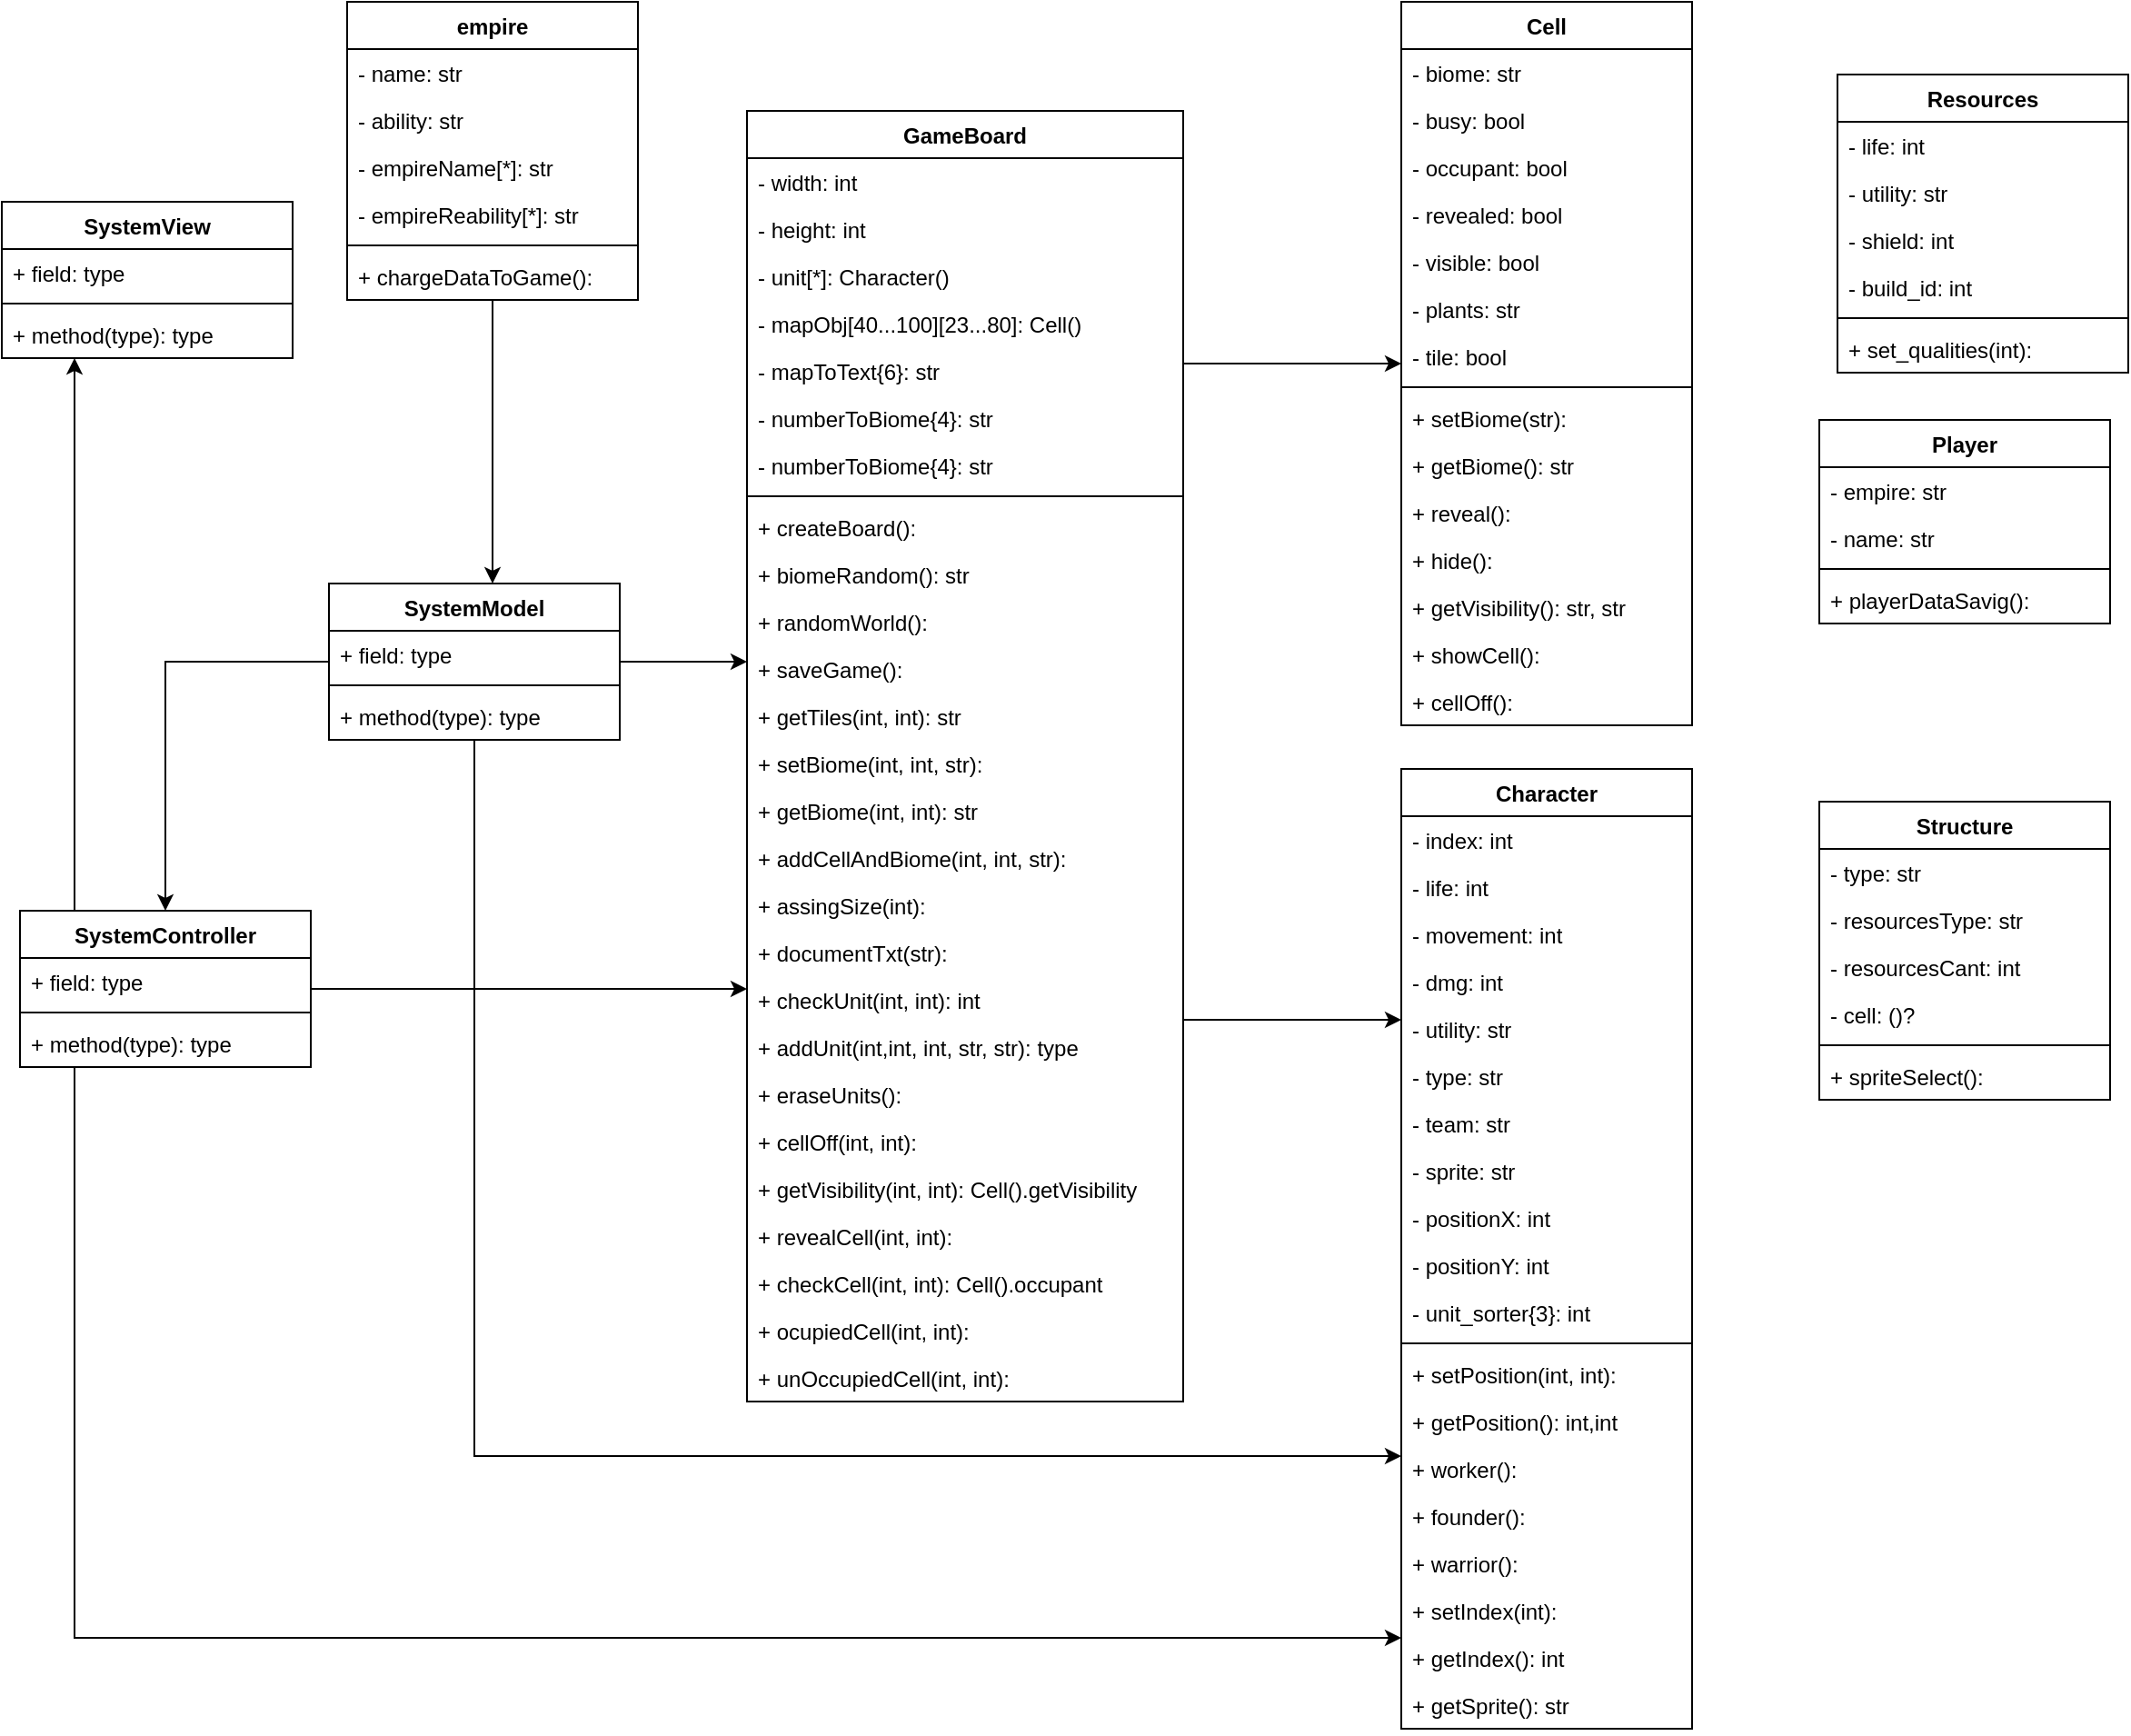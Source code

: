 <mxfile version="15.4.0" type="device"><diagram id="xGuOw0FQ0UEk0e-1R4EA" name="Página-1"><mxGraphModel dx="1303" dy="1219" grid="1" gridSize="10" guides="1" tooltips="1" connect="1" arrows="1" fold="1" page="1" pageScale="1" pageWidth="827" pageHeight="1169" math="0" shadow="0"><root><mxCell id="0"/><mxCell id="1" parent="0"/><mxCell id="2epToLf0i7Pi8ZXrSkhT-13" value="Structure" style="swimlane;fontStyle=1;align=center;verticalAlign=top;childLayout=stackLayout;horizontal=1;startSize=26;horizontalStack=0;resizeParent=1;resizeParentMax=0;resizeLast=0;collapsible=1;marginBottom=0;" vertex="1" parent="1"><mxGeometry x="1120" y="470" width="160" height="164" as="geometry"/></mxCell><mxCell id="2epToLf0i7Pi8ZXrSkhT-140" value="- type: str" style="text;strokeColor=none;fillColor=none;align=left;verticalAlign=top;spacingLeft=4;spacingRight=4;overflow=hidden;rotatable=0;points=[[0,0.5],[1,0.5]];portConstraint=eastwest;" vertex="1" parent="2epToLf0i7Pi8ZXrSkhT-13"><mxGeometry y="26" width="160" height="26" as="geometry"/></mxCell><mxCell id="2epToLf0i7Pi8ZXrSkhT-14" value="- resourcesType: str" style="text;strokeColor=none;fillColor=none;align=left;verticalAlign=top;spacingLeft=4;spacingRight=4;overflow=hidden;rotatable=0;points=[[0,0.5],[1,0.5]];portConstraint=eastwest;" vertex="1" parent="2epToLf0i7Pi8ZXrSkhT-13"><mxGeometry y="52" width="160" height="26" as="geometry"/></mxCell><mxCell id="2epToLf0i7Pi8ZXrSkhT-139" value="- resourcesCant: int" style="text;strokeColor=none;fillColor=none;align=left;verticalAlign=top;spacingLeft=4;spacingRight=4;overflow=hidden;rotatable=0;points=[[0,0.5],[1,0.5]];portConstraint=eastwest;" vertex="1" parent="2epToLf0i7Pi8ZXrSkhT-13"><mxGeometry y="78" width="160" height="26" as="geometry"/></mxCell><mxCell id="2epToLf0i7Pi8ZXrSkhT-141" value="- cell: ()?" style="text;strokeColor=none;fillColor=none;align=left;verticalAlign=top;spacingLeft=4;spacingRight=4;overflow=hidden;rotatable=0;points=[[0,0.5],[1,0.5]];portConstraint=eastwest;" vertex="1" parent="2epToLf0i7Pi8ZXrSkhT-13"><mxGeometry y="104" width="160" height="26" as="geometry"/></mxCell><mxCell id="2epToLf0i7Pi8ZXrSkhT-15" value="" style="line;strokeWidth=1;fillColor=none;align=left;verticalAlign=middle;spacingTop=-1;spacingLeft=3;spacingRight=3;rotatable=0;labelPosition=right;points=[];portConstraint=eastwest;" vertex="1" parent="2epToLf0i7Pi8ZXrSkhT-13"><mxGeometry y="130" width="160" height="8" as="geometry"/></mxCell><mxCell id="2epToLf0i7Pi8ZXrSkhT-16" value="+ spriteSelect(): " style="text;strokeColor=none;fillColor=none;align=left;verticalAlign=top;spacingLeft=4;spacingRight=4;overflow=hidden;rotatable=0;points=[[0,0.5],[1,0.5]];portConstraint=eastwest;" vertex="1" parent="2epToLf0i7Pi8ZXrSkhT-13"><mxGeometry y="138" width="160" height="26" as="geometry"/></mxCell><mxCell id="2epToLf0i7Pi8ZXrSkhT-17" value="Character" style="swimlane;fontStyle=1;align=center;verticalAlign=top;childLayout=stackLayout;horizontal=1;startSize=26;horizontalStack=0;resizeParent=1;resizeParentMax=0;resizeLast=0;collapsible=1;marginBottom=0;" vertex="1" parent="1"><mxGeometry x="890" y="452" width="160" height="528" as="geometry"/></mxCell><mxCell id="2epToLf0i7Pi8ZXrSkhT-74" value="- index: int" style="text;strokeColor=none;fillColor=none;align=left;verticalAlign=top;spacingLeft=4;spacingRight=4;overflow=hidden;rotatable=0;points=[[0,0.5],[1,0.5]];portConstraint=eastwest;" vertex="1" parent="2epToLf0i7Pi8ZXrSkhT-17"><mxGeometry y="26" width="160" height="26" as="geometry"/></mxCell><mxCell id="2epToLf0i7Pi8ZXrSkhT-75" value="- life: int" style="text;strokeColor=none;fillColor=none;align=left;verticalAlign=top;spacingLeft=4;spacingRight=4;overflow=hidden;rotatable=0;points=[[0,0.5],[1,0.5]];portConstraint=eastwest;" vertex="1" parent="2epToLf0i7Pi8ZXrSkhT-17"><mxGeometry y="52" width="160" height="26" as="geometry"/></mxCell><mxCell id="2epToLf0i7Pi8ZXrSkhT-77" value="- movement: int" style="text;strokeColor=none;fillColor=none;align=left;verticalAlign=top;spacingLeft=4;spacingRight=4;overflow=hidden;rotatable=0;points=[[0,0.5],[1,0.5]];portConstraint=eastwest;" vertex="1" parent="2epToLf0i7Pi8ZXrSkhT-17"><mxGeometry y="78" width="160" height="26" as="geometry"/></mxCell><mxCell id="2epToLf0i7Pi8ZXrSkhT-76" value="- dmg: int" style="text;strokeColor=none;fillColor=none;align=left;verticalAlign=top;spacingLeft=4;spacingRight=4;overflow=hidden;rotatable=0;points=[[0,0.5],[1,0.5]];portConstraint=eastwest;" vertex="1" parent="2epToLf0i7Pi8ZXrSkhT-17"><mxGeometry y="104" width="160" height="26" as="geometry"/></mxCell><mxCell id="2epToLf0i7Pi8ZXrSkhT-78" value="- utility: str" style="text;strokeColor=none;fillColor=none;align=left;verticalAlign=top;spacingLeft=4;spacingRight=4;overflow=hidden;rotatable=0;points=[[0,0.5],[1,0.5]];portConstraint=eastwest;" vertex="1" parent="2epToLf0i7Pi8ZXrSkhT-17"><mxGeometry y="130" width="160" height="26" as="geometry"/></mxCell><mxCell id="2epToLf0i7Pi8ZXrSkhT-79" value="- type: str" style="text;strokeColor=none;fillColor=none;align=left;verticalAlign=top;spacingLeft=4;spacingRight=4;overflow=hidden;rotatable=0;points=[[0,0.5],[1,0.5]];portConstraint=eastwest;" vertex="1" parent="2epToLf0i7Pi8ZXrSkhT-17"><mxGeometry y="156" width="160" height="26" as="geometry"/></mxCell><mxCell id="2epToLf0i7Pi8ZXrSkhT-80" value="- team: str" style="text;strokeColor=none;fillColor=none;align=left;verticalAlign=top;spacingLeft=4;spacingRight=4;overflow=hidden;rotatable=0;points=[[0,0.5],[1,0.5]];portConstraint=eastwest;" vertex="1" parent="2epToLf0i7Pi8ZXrSkhT-17"><mxGeometry y="182" width="160" height="26" as="geometry"/></mxCell><mxCell id="2epToLf0i7Pi8ZXrSkhT-81" value="- sprite: str" style="text;strokeColor=none;fillColor=none;align=left;verticalAlign=top;spacingLeft=4;spacingRight=4;overflow=hidden;rotatable=0;points=[[0,0.5],[1,0.5]];portConstraint=eastwest;" vertex="1" parent="2epToLf0i7Pi8ZXrSkhT-17"><mxGeometry y="208" width="160" height="26" as="geometry"/></mxCell><mxCell id="2epToLf0i7Pi8ZXrSkhT-82" value="- positionX: int" style="text;strokeColor=none;fillColor=none;align=left;verticalAlign=top;spacingLeft=4;spacingRight=4;overflow=hidden;rotatable=0;points=[[0,0.5],[1,0.5]];portConstraint=eastwest;" vertex="1" parent="2epToLf0i7Pi8ZXrSkhT-17"><mxGeometry y="234" width="160" height="26" as="geometry"/></mxCell><mxCell id="2epToLf0i7Pi8ZXrSkhT-83" value="- positionY: int" style="text;strokeColor=none;fillColor=none;align=left;verticalAlign=top;spacingLeft=4;spacingRight=4;overflow=hidden;rotatable=0;points=[[0,0.5],[1,0.5]];portConstraint=eastwest;" vertex="1" parent="2epToLf0i7Pi8ZXrSkhT-17"><mxGeometry y="260" width="160" height="26" as="geometry"/></mxCell><mxCell id="2epToLf0i7Pi8ZXrSkhT-84" value="- unit_sorter{3}: int" style="text;strokeColor=none;fillColor=none;align=left;verticalAlign=top;spacingLeft=4;spacingRight=4;overflow=hidden;rotatable=0;points=[[0,0.5],[1,0.5]];portConstraint=eastwest;" vertex="1" parent="2epToLf0i7Pi8ZXrSkhT-17"><mxGeometry y="286" width="160" height="26" as="geometry"/></mxCell><mxCell id="2epToLf0i7Pi8ZXrSkhT-19" value="" style="line;strokeWidth=1;fillColor=none;align=left;verticalAlign=middle;spacingTop=-1;spacingLeft=3;spacingRight=3;rotatable=0;labelPosition=right;points=[];portConstraint=eastwest;" vertex="1" parent="2epToLf0i7Pi8ZXrSkhT-17"><mxGeometry y="312" width="160" height="8" as="geometry"/></mxCell><mxCell id="2epToLf0i7Pi8ZXrSkhT-20" value="+ setPosition(int, int): " style="text;strokeColor=none;fillColor=none;align=left;verticalAlign=top;spacingLeft=4;spacingRight=4;overflow=hidden;rotatable=0;points=[[0,0.5],[1,0.5]];portConstraint=eastwest;" vertex="1" parent="2epToLf0i7Pi8ZXrSkhT-17"><mxGeometry y="320" width="160" height="26" as="geometry"/></mxCell><mxCell id="2epToLf0i7Pi8ZXrSkhT-86" value="+ getPosition(): int,int" style="text;strokeColor=none;fillColor=none;align=left;verticalAlign=top;spacingLeft=4;spacingRight=4;overflow=hidden;rotatable=0;points=[[0,0.5],[1,0.5]];portConstraint=eastwest;" vertex="1" parent="2epToLf0i7Pi8ZXrSkhT-17"><mxGeometry y="346" width="160" height="26" as="geometry"/></mxCell><mxCell id="2epToLf0i7Pi8ZXrSkhT-85" value="+ worker():" style="text;strokeColor=none;fillColor=none;align=left;verticalAlign=top;spacingLeft=4;spacingRight=4;overflow=hidden;rotatable=0;points=[[0,0.5],[1,0.5]];portConstraint=eastwest;" vertex="1" parent="2epToLf0i7Pi8ZXrSkhT-17"><mxGeometry y="372" width="160" height="26" as="geometry"/></mxCell><mxCell id="2epToLf0i7Pi8ZXrSkhT-89" value="+ founder():" style="text;strokeColor=none;fillColor=none;align=left;verticalAlign=top;spacingLeft=4;spacingRight=4;overflow=hidden;rotatable=0;points=[[0,0.5],[1,0.5]];portConstraint=eastwest;" vertex="1" parent="2epToLf0i7Pi8ZXrSkhT-17"><mxGeometry y="398" width="160" height="26" as="geometry"/></mxCell><mxCell id="2epToLf0i7Pi8ZXrSkhT-88" value="+ warrior():" style="text;strokeColor=none;fillColor=none;align=left;verticalAlign=top;spacingLeft=4;spacingRight=4;overflow=hidden;rotatable=0;points=[[0,0.5],[1,0.5]];portConstraint=eastwest;" vertex="1" parent="2epToLf0i7Pi8ZXrSkhT-17"><mxGeometry y="424" width="160" height="26" as="geometry"/></mxCell><mxCell id="2epToLf0i7Pi8ZXrSkhT-87" value="+ setIndex(int):" style="text;strokeColor=none;fillColor=none;align=left;verticalAlign=top;spacingLeft=4;spacingRight=4;overflow=hidden;rotatable=0;points=[[0,0.5],[1,0.5]];portConstraint=eastwest;" vertex="1" parent="2epToLf0i7Pi8ZXrSkhT-17"><mxGeometry y="450" width="160" height="26" as="geometry"/></mxCell><mxCell id="2epToLf0i7Pi8ZXrSkhT-90" value="+ getIndex(): int" style="text;strokeColor=none;fillColor=none;align=left;verticalAlign=top;spacingLeft=4;spacingRight=4;overflow=hidden;rotatable=0;points=[[0,0.5],[1,0.5]];portConstraint=eastwest;" vertex="1" parent="2epToLf0i7Pi8ZXrSkhT-17"><mxGeometry y="476" width="160" height="26" as="geometry"/></mxCell><mxCell id="2epToLf0i7Pi8ZXrSkhT-91" value="+ getSprite(): str" style="text;strokeColor=none;fillColor=none;align=left;verticalAlign=top;spacingLeft=4;spacingRight=4;overflow=hidden;rotatable=0;points=[[0,0.5],[1,0.5]];portConstraint=eastwest;" vertex="1" parent="2epToLf0i7Pi8ZXrSkhT-17"><mxGeometry y="502" width="160" height="26" as="geometry"/></mxCell><mxCell id="2epToLf0i7Pi8ZXrSkhT-143" style="edgeStyle=orthogonalEdgeStyle;rounded=0;orthogonalLoop=1;jettySize=auto;html=1;" edge="1" parent="1" source="2epToLf0i7Pi8ZXrSkhT-21" target="2epToLf0i7Pi8ZXrSkhT-33"><mxGeometry relative="1" as="geometry"><Array as="points"><mxPoint x="720" y="590"/><mxPoint x="720" y="590"/></Array></mxGeometry></mxCell><mxCell id="2epToLf0i7Pi8ZXrSkhT-21" value="SystemController" style="swimlane;fontStyle=1;align=center;verticalAlign=top;childLayout=stackLayout;horizontal=1;startSize=26;horizontalStack=0;resizeParent=1;resizeParentMax=0;resizeLast=0;collapsible=1;marginBottom=0;" vertex="1" parent="1"><mxGeometry x="130" y="530" width="160" height="86" as="geometry"/></mxCell><mxCell id="2epToLf0i7Pi8ZXrSkhT-22" value="+ field: type" style="text;strokeColor=none;fillColor=none;align=left;verticalAlign=top;spacingLeft=4;spacingRight=4;overflow=hidden;rotatable=0;points=[[0,0.5],[1,0.5]];portConstraint=eastwest;" vertex="1" parent="2epToLf0i7Pi8ZXrSkhT-21"><mxGeometry y="26" width="160" height="26" as="geometry"/></mxCell><mxCell id="2epToLf0i7Pi8ZXrSkhT-23" value="" style="line;strokeWidth=1;fillColor=none;align=left;verticalAlign=middle;spacingTop=-1;spacingLeft=3;spacingRight=3;rotatable=0;labelPosition=right;points=[];portConstraint=eastwest;" vertex="1" parent="2epToLf0i7Pi8ZXrSkhT-21"><mxGeometry y="52" width="160" height="8" as="geometry"/></mxCell><mxCell id="2epToLf0i7Pi8ZXrSkhT-24" value="+ method(type): type" style="text;strokeColor=none;fillColor=none;align=left;verticalAlign=top;spacingLeft=4;spacingRight=4;overflow=hidden;rotatable=0;points=[[0,0.5],[1,0.5]];portConstraint=eastwest;" vertex="1" parent="2epToLf0i7Pi8ZXrSkhT-21"><mxGeometry y="60" width="160" height="26" as="geometry"/></mxCell><mxCell id="2epToLf0i7Pi8ZXrSkhT-25" value="SystemView" style="swimlane;fontStyle=1;align=center;verticalAlign=top;childLayout=stackLayout;horizontal=1;startSize=26;horizontalStack=0;resizeParent=1;resizeParentMax=0;resizeLast=0;collapsible=1;marginBottom=0;" vertex="1" parent="1"><mxGeometry x="120" y="140" width="160" height="86" as="geometry"/></mxCell><mxCell id="2epToLf0i7Pi8ZXrSkhT-46" value="+ field: type" style="text;strokeColor=none;fillColor=none;align=left;verticalAlign=top;spacingLeft=4;spacingRight=4;overflow=hidden;rotatable=0;points=[[0,0.5],[1,0.5]];portConstraint=eastwest;" vertex="1" parent="2epToLf0i7Pi8ZXrSkhT-25"><mxGeometry y="26" width="160" height="26" as="geometry"/></mxCell><mxCell id="2epToLf0i7Pi8ZXrSkhT-27" value="" style="line;strokeWidth=1;fillColor=none;align=left;verticalAlign=middle;spacingTop=-1;spacingLeft=3;spacingRight=3;rotatable=0;labelPosition=right;points=[];portConstraint=eastwest;" vertex="1" parent="2epToLf0i7Pi8ZXrSkhT-25"><mxGeometry y="52" width="160" height="8" as="geometry"/></mxCell><mxCell id="2epToLf0i7Pi8ZXrSkhT-48" value="+ method(type): type" style="text;strokeColor=none;fillColor=none;align=left;verticalAlign=top;spacingLeft=4;spacingRight=4;overflow=hidden;rotatable=0;points=[[0,0.5],[1,0.5]];portConstraint=eastwest;" vertex="1" parent="2epToLf0i7Pi8ZXrSkhT-25"><mxGeometry y="60" width="160" height="26" as="geometry"/></mxCell><mxCell id="2epToLf0i7Pi8ZXrSkhT-132" style="edgeStyle=orthogonalEdgeStyle;rounded=0;orthogonalLoop=1;jettySize=auto;html=1;" edge="1" parent="1" source="2epToLf0i7Pi8ZXrSkhT-29" target="2epToLf0i7Pi8ZXrSkhT-33"><mxGeometry relative="1" as="geometry"><Array as="points"><mxPoint x="630" y="410"/><mxPoint x="630" y="410"/></Array></mxGeometry></mxCell><mxCell id="2epToLf0i7Pi8ZXrSkhT-29" value="SystemModel" style="swimlane;fontStyle=1;align=center;verticalAlign=top;childLayout=stackLayout;horizontal=1;startSize=26;horizontalStack=0;resizeParent=1;resizeParentMax=0;resizeLast=0;collapsible=1;marginBottom=0;" vertex="1" parent="1"><mxGeometry x="300" y="350" width="160" height="86" as="geometry"/></mxCell><mxCell id="2epToLf0i7Pi8ZXrSkhT-30" value="+ field: type" style="text;strokeColor=none;fillColor=none;align=left;verticalAlign=top;spacingLeft=4;spacingRight=4;overflow=hidden;rotatable=0;points=[[0,0.5],[1,0.5]];portConstraint=eastwest;" vertex="1" parent="2epToLf0i7Pi8ZXrSkhT-29"><mxGeometry y="26" width="160" height="26" as="geometry"/></mxCell><mxCell id="2epToLf0i7Pi8ZXrSkhT-31" value="" style="line;strokeWidth=1;fillColor=none;align=left;verticalAlign=middle;spacingTop=-1;spacingLeft=3;spacingRight=3;rotatable=0;labelPosition=right;points=[];portConstraint=eastwest;" vertex="1" parent="2epToLf0i7Pi8ZXrSkhT-29"><mxGeometry y="52" width="160" height="8" as="geometry"/></mxCell><mxCell id="2epToLf0i7Pi8ZXrSkhT-32" value="+ method(type): type" style="text;strokeColor=none;fillColor=none;align=left;verticalAlign=top;spacingLeft=4;spacingRight=4;overflow=hidden;rotatable=0;points=[[0,0.5],[1,0.5]];portConstraint=eastwest;" vertex="1" parent="2epToLf0i7Pi8ZXrSkhT-29"><mxGeometry y="60" width="160" height="26" as="geometry"/></mxCell><mxCell id="2epToLf0i7Pi8ZXrSkhT-33" value="GameBoard" style="swimlane;fontStyle=1;align=center;verticalAlign=top;childLayout=stackLayout;horizontal=1;startSize=26;horizontalStack=0;resizeParent=1;resizeParentMax=0;resizeLast=0;collapsible=1;marginBottom=0;" vertex="1" parent="1"><mxGeometry x="530" y="90" width="240" height="710" as="geometry"/></mxCell><mxCell id="2epToLf0i7Pi8ZXrSkhT-34" value="- width: int" style="text;strokeColor=none;fillColor=none;align=left;verticalAlign=top;spacingLeft=4;spacingRight=4;overflow=hidden;rotatable=0;points=[[0,0.5],[1,0.5]];portConstraint=eastwest;" vertex="1" parent="2epToLf0i7Pi8ZXrSkhT-33"><mxGeometry y="26" width="240" height="26" as="geometry"/></mxCell><mxCell id="2epToLf0i7Pi8ZXrSkhT-107" value="- height: int" style="text;strokeColor=none;fillColor=none;align=left;verticalAlign=top;spacingLeft=4;spacingRight=4;overflow=hidden;rotatable=0;points=[[0,0.5],[1,0.5]];portConstraint=eastwest;" vertex="1" parent="2epToLf0i7Pi8ZXrSkhT-33"><mxGeometry y="52" width="240" height="26" as="geometry"/></mxCell><mxCell id="2epToLf0i7Pi8ZXrSkhT-108" value="- unit[*]: Character()" style="text;strokeColor=none;fillColor=none;align=left;verticalAlign=top;spacingLeft=4;spacingRight=4;overflow=hidden;rotatable=0;points=[[0,0.5],[1,0.5]];portConstraint=eastwest;" vertex="1" parent="2epToLf0i7Pi8ZXrSkhT-33"><mxGeometry y="78" width="240" height="26" as="geometry"/></mxCell><mxCell id="2epToLf0i7Pi8ZXrSkhT-104" value="- mapObj[40...100][23...80]: Cell()" style="text;strokeColor=none;fillColor=none;align=left;verticalAlign=top;spacingLeft=4;spacingRight=4;overflow=hidden;rotatable=0;points=[[0,0.5],[1,0.5]];portConstraint=eastwest;" vertex="1" parent="2epToLf0i7Pi8ZXrSkhT-33"><mxGeometry y="104" width="240" height="26" as="geometry"/></mxCell><mxCell id="2epToLf0i7Pi8ZXrSkhT-105" value="- mapToText{6}: str" style="text;strokeColor=none;fillColor=none;align=left;verticalAlign=top;spacingLeft=4;spacingRight=4;overflow=hidden;rotatable=0;points=[[0,0.5],[1,0.5]];portConstraint=eastwest;" vertex="1" parent="2epToLf0i7Pi8ZXrSkhT-33"><mxGeometry y="130" width="240" height="26" as="geometry"/></mxCell><mxCell id="2epToLf0i7Pi8ZXrSkhT-145" value="- numberToBiome{4}: str" style="text;strokeColor=none;fillColor=none;align=left;verticalAlign=top;spacingLeft=4;spacingRight=4;overflow=hidden;rotatable=0;points=[[0,0.5],[1,0.5]];portConstraint=eastwest;" vertex="1" parent="2epToLf0i7Pi8ZXrSkhT-33"><mxGeometry y="156" width="240" height="26" as="geometry"/></mxCell><mxCell id="2epToLf0i7Pi8ZXrSkhT-111" value="- numberToBiome{4}: str" style="text;strokeColor=none;fillColor=none;align=left;verticalAlign=top;spacingLeft=4;spacingRight=4;overflow=hidden;rotatable=0;points=[[0,0.5],[1,0.5]];portConstraint=eastwest;" vertex="1" parent="2epToLf0i7Pi8ZXrSkhT-33"><mxGeometry y="182" width="240" height="26" as="geometry"/></mxCell><mxCell id="2epToLf0i7Pi8ZXrSkhT-35" value="" style="line;strokeWidth=1;fillColor=none;align=left;verticalAlign=middle;spacingTop=-1;spacingLeft=3;spacingRight=3;rotatable=0;labelPosition=right;points=[];portConstraint=eastwest;" vertex="1" parent="2epToLf0i7Pi8ZXrSkhT-33"><mxGeometry y="208" width="240" height="8" as="geometry"/></mxCell><mxCell id="2epToLf0i7Pi8ZXrSkhT-36" value="+ createBoard(): " style="text;strokeColor=none;fillColor=none;align=left;verticalAlign=top;spacingLeft=4;spacingRight=4;overflow=hidden;rotatable=0;points=[[0,0.5],[1,0.5]];portConstraint=eastwest;" vertex="1" parent="2epToLf0i7Pi8ZXrSkhT-33"><mxGeometry y="216" width="240" height="26" as="geometry"/></mxCell><mxCell id="2epToLf0i7Pi8ZXrSkhT-112" value="+ biomeRandom(): str" style="text;strokeColor=none;fillColor=none;align=left;verticalAlign=top;spacingLeft=4;spacingRight=4;overflow=hidden;rotatable=0;points=[[0,0.5],[1,0.5]];portConstraint=eastwest;" vertex="1" parent="2epToLf0i7Pi8ZXrSkhT-33"><mxGeometry y="242" width="240" height="26" as="geometry"/></mxCell><mxCell id="2epToLf0i7Pi8ZXrSkhT-113" value="+ randomWorld(): " style="text;strokeColor=none;fillColor=none;align=left;verticalAlign=top;spacingLeft=4;spacingRight=4;overflow=hidden;rotatable=0;points=[[0,0.5],[1,0.5]];portConstraint=eastwest;" vertex="1" parent="2epToLf0i7Pi8ZXrSkhT-33"><mxGeometry y="268" width="240" height="26" as="geometry"/></mxCell><mxCell id="2epToLf0i7Pi8ZXrSkhT-114" value="+ saveGame(): " style="text;strokeColor=none;fillColor=none;align=left;verticalAlign=top;spacingLeft=4;spacingRight=4;overflow=hidden;rotatable=0;points=[[0,0.5],[1,0.5]];portConstraint=eastwest;" vertex="1" parent="2epToLf0i7Pi8ZXrSkhT-33"><mxGeometry y="294" width="240" height="26" as="geometry"/></mxCell><mxCell id="2epToLf0i7Pi8ZXrSkhT-115" value="+ getTiles(int, int): str" style="text;strokeColor=none;fillColor=none;align=left;verticalAlign=top;spacingLeft=4;spacingRight=4;overflow=hidden;rotatable=0;points=[[0,0.5],[1,0.5]];portConstraint=eastwest;" vertex="1" parent="2epToLf0i7Pi8ZXrSkhT-33"><mxGeometry y="320" width="240" height="26" as="geometry"/></mxCell><mxCell id="2epToLf0i7Pi8ZXrSkhT-116" value="+ setBiome(int, int, str): " style="text;strokeColor=none;fillColor=none;align=left;verticalAlign=top;spacingLeft=4;spacingRight=4;overflow=hidden;rotatable=0;points=[[0,0.5],[1,0.5]];portConstraint=eastwest;" vertex="1" parent="2epToLf0i7Pi8ZXrSkhT-33"><mxGeometry y="346" width="240" height="26" as="geometry"/></mxCell><mxCell id="2epToLf0i7Pi8ZXrSkhT-117" value="+ getBiome(int, int): str" style="text;strokeColor=none;fillColor=none;align=left;verticalAlign=top;spacingLeft=4;spacingRight=4;overflow=hidden;rotatable=0;points=[[0,0.5],[1,0.5]];portConstraint=eastwest;" vertex="1" parent="2epToLf0i7Pi8ZXrSkhT-33"><mxGeometry y="372" width="240" height="26" as="geometry"/></mxCell><mxCell id="2epToLf0i7Pi8ZXrSkhT-118" value="+ addCellAndBiome(int, int, str): " style="text;strokeColor=none;fillColor=none;align=left;verticalAlign=top;spacingLeft=4;spacingRight=4;overflow=hidden;rotatable=0;points=[[0,0.5],[1,0.5]];portConstraint=eastwest;" vertex="1" parent="2epToLf0i7Pi8ZXrSkhT-33"><mxGeometry y="398" width="240" height="26" as="geometry"/></mxCell><mxCell id="2epToLf0i7Pi8ZXrSkhT-119" value="+ assingSize(int): " style="text;strokeColor=none;fillColor=none;align=left;verticalAlign=top;spacingLeft=4;spacingRight=4;overflow=hidden;rotatable=0;points=[[0,0.5],[1,0.5]];portConstraint=eastwest;" vertex="1" parent="2epToLf0i7Pi8ZXrSkhT-33"><mxGeometry y="424" width="240" height="26" as="geometry"/></mxCell><mxCell id="2epToLf0i7Pi8ZXrSkhT-120" value="+ documentTxt(str): " style="text;strokeColor=none;fillColor=none;align=left;verticalAlign=top;spacingLeft=4;spacingRight=4;overflow=hidden;rotatable=0;points=[[0,0.5],[1,0.5]];portConstraint=eastwest;" vertex="1" parent="2epToLf0i7Pi8ZXrSkhT-33"><mxGeometry y="450" width="240" height="26" as="geometry"/></mxCell><mxCell id="2epToLf0i7Pi8ZXrSkhT-121" value="+ checkUnit(int, int): int" style="text;strokeColor=none;fillColor=none;align=left;verticalAlign=top;spacingLeft=4;spacingRight=4;overflow=hidden;rotatable=0;points=[[0,0.5],[1,0.5]];portConstraint=eastwest;" vertex="1" parent="2epToLf0i7Pi8ZXrSkhT-33"><mxGeometry y="476" width="240" height="26" as="geometry"/></mxCell><mxCell id="2epToLf0i7Pi8ZXrSkhT-122" value="+ addUnit(int,int, int, str, str): type" style="text;strokeColor=none;fillColor=none;align=left;verticalAlign=top;spacingLeft=4;spacingRight=4;overflow=hidden;rotatable=0;points=[[0,0.5],[1,0.5]];portConstraint=eastwest;" vertex="1" parent="2epToLf0i7Pi8ZXrSkhT-33"><mxGeometry y="502" width="240" height="26" as="geometry"/></mxCell><mxCell id="2epToLf0i7Pi8ZXrSkhT-123" value="+ eraseUnits(): " style="text;strokeColor=none;fillColor=none;align=left;verticalAlign=top;spacingLeft=4;spacingRight=4;overflow=hidden;rotatable=0;points=[[0,0.5],[1,0.5]];portConstraint=eastwest;" vertex="1" parent="2epToLf0i7Pi8ZXrSkhT-33"><mxGeometry y="528" width="240" height="26" as="geometry"/></mxCell><mxCell id="2epToLf0i7Pi8ZXrSkhT-124" value="+ cellOff(int, int): " style="text;strokeColor=none;fillColor=none;align=left;verticalAlign=top;spacingLeft=4;spacingRight=4;overflow=hidden;rotatable=0;points=[[0,0.5],[1,0.5]];portConstraint=eastwest;" vertex="1" parent="2epToLf0i7Pi8ZXrSkhT-33"><mxGeometry y="554" width="240" height="26" as="geometry"/></mxCell><mxCell id="2epToLf0i7Pi8ZXrSkhT-125" value="+ getVisibility(int, int): Cell().getVisibility" style="text;strokeColor=none;fillColor=none;align=left;verticalAlign=top;spacingLeft=4;spacingRight=4;overflow=hidden;rotatable=0;points=[[0,0.5],[1,0.5]];portConstraint=eastwest;" vertex="1" parent="2epToLf0i7Pi8ZXrSkhT-33"><mxGeometry y="580" width="240" height="26" as="geometry"/></mxCell><mxCell id="2epToLf0i7Pi8ZXrSkhT-126" value="+ revealCell(int, int): " style="text;strokeColor=none;fillColor=none;align=left;verticalAlign=top;spacingLeft=4;spacingRight=4;overflow=hidden;rotatable=0;points=[[0,0.5],[1,0.5]];portConstraint=eastwest;" vertex="1" parent="2epToLf0i7Pi8ZXrSkhT-33"><mxGeometry y="606" width="240" height="26" as="geometry"/></mxCell><mxCell id="2epToLf0i7Pi8ZXrSkhT-127" value="+ checkCell(int, int): Cell().occupant" style="text;strokeColor=none;fillColor=none;align=left;verticalAlign=top;spacingLeft=4;spacingRight=4;overflow=hidden;rotatable=0;points=[[0,0.5],[1,0.5]];portConstraint=eastwest;" vertex="1" parent="2epToLf0i7Pi8ZXrSkhT-33"><mxGeometry y="632" width="240" height="26" as="geometry"/></mxCell><mxCell id="2epToLf0i7Pi8ZXrSkhT-128" value="+ ocupiedCell(int, int): " style="text;strokeColor=none;fillColor=none;align=left;verticalAlign=top;spacingLeft=4;spacingRight=4;overflow=hidden;rotatable=0;points=[[0,0.5],[1,0.5]];portConstraint=eastwest;" vertex="1" parent="2epToLf0i7Pi8ZXrSkhT-33"><mxGeometry y="658" width="240" height="26" as="geometry"/></mxCell><mxCell id="2epToLf0i7Pi8ZXrSkhT-129" value="+ unOccupiedCell(int, int): " style="text;strokeColor=none;fillColor=none;align=left;verticalAlign=top;spacingLeft=4;spacingRight=4;overflow=hidden;rotatable=0;points=[[0,0.5],[1,0.5]];portConstraint=eastwest;" vertex="1" parent="2epToLf0i7Pi8ZXrSkhT-33"><mxGeometry y="684" width="240" height="26" as="geometry"/></mxCell><mxCell id="2epToLf0i7Pi8ZXrSkhT-37" value="Cell" style="swimlane;fontStyle=1;align=center;verticalAlign=top;childLayout=stackLayout;horizontal=1;startSize=26;horizontalStack=0;resizeParent=1;resizeParentMax=0;resizeLast=0;collapsible=1;marginBottom=0;" vertex="1" parent="1"><mxGeometry x="890" y="30" width="160" height="398" as="geometry"/></mxCell><mxCell id="2epToLf0i7Pi8ZXrSkhT-52" value="- biome: str" style="text;strokeColor=none;fillColor=none;align=left;verticalAlign=top;spacingLeft=4;spacingRight=4;overflow=hidden;rotatable=0;points=[[0,0.5],[1,0.5]];portConstraint=eastwest;" vertex="1" parent="2epToLf0i7Pi8ZXrSkhT-37"><mxGeometry y="26" width="160" height="26" as="geometry"/></mxCell><mxCell id="2epToLf0i7Pi8ZXrSkhT-50" value="- busy: bool" style="text;strokeColor=none;fillColor=none;align=left;verticalAlign=top;spacingLeft=4;spacingRight=4;overflow=hidden;rotatable=0;points=[[0,0.5],[1,0.5]];portConstraint=eastwest;" vertex="1" parent="2epToLf0i7Pi8ZXrSkhT-37"><mxGeometry y="52" width="160" height="26" as="geometry"/></mxCell><mxCell id="2epToLf0i7Pi8ZXrSkhT-55" value="- occupant: bool" style="text;strokeColor=none;fillColor=none;align=left;verticalAlign=top;spacingLeft=4;spacingRight=4;overflow=hidden;rotatable=0;points=[[0,0.5],[1,0.5]];portConstraint=eastwest;" vertex="1" parent="2epToLf0i7Pi8ZXrSkhT-37"><mxGeometry y="78" width="160" height="26" as="geometry"/></mxCell><mxCell id="2epToLf0i7Pi8ZXrSkhT-54" value="- revealed: bool" style="text;strokeColor=none;fillColor=none;align=left;verticalAlign=top;spacingLeft=4;spacingRight=4;overflow=hidden;rotatable=0;points=[[0,0.5],[1,0.5]];portConstraint=eastwest;" vertex="1" parent="2epToLf0i7Pi8ZXrSkhT-37"><mxGeometry y="104" width="160" height="26" as="geometry"/></mxCell><mxCell id="2epToLf0i7Pi8ZXrSkhT-56" value="- visible: bool" style="text;strokeColor=none;fillColor=none;align=left;verticalAlign=top;spacingLeft=4;spacingRight=4;overflow=hidden;rotatable=0;points=[[0,0.5],[1,0.5]];portConstraint=eastwest;" vertex="1" parent="2epToLf0i7Pi8ZXrSkhT-37"><mxGeometry y="130" width="160" height="26" as="geometry"/></mxCell><mxCell id="2epToLf0i7Pi8ZXrSkhT-38" value="- plants: str" style="text;strokeColor=none;fillColor=none;align=left;verticalAlign=top;spacingLeft=4;spacingRight=4;overflow=hidden;rotatable=0;points=[[0,0.5],[1,0.5]];portConstraint=eastwest;" vertex="1" parent="2epToLf0i7Pi8ZXrSkhT-37"><mxGeometry y="156" width="160" height="26" as="geometry"/></mxCell><mxCell id="2epToLf0i7Pi8ZXrSkhT-53" value="- tile: bool" style="text;strokeColor=none;fillColor=none;align=left;verticalAlign=top;spacingLeft=4;spacingRight=4;overflow=hidden;rotatable=0;points=[[0,0.5],[1,0.5]];portConstraint=eastwest;" vertex="1" parent="2epToLf0i7Pi8ZXrSkhT-37"><mxGeometry y="182" width="160" height="26" as="geometry"/></mxCell><mxCell id="2epToLf0i7Pi8ZXrSkhT-39" value="" style="line;strokeWidth=1;fillColor=none;align=left;verticalAlign=middle;spacingTop=-1;spacingLeft=3;spacingRight=3;rotatable=0;labelPosition=right;points=[];portConstraint=eastwest;" vertex="1" parent="2epToLf0i7Pi8ZXrSkhT-37"><mxGeometry y="208" width="160" height="8" as="geometry"/></mxCell><mxCell id="2epToLf0i7Pi8ZXrSkhT-40" value="+ setBiome(str):" style="text;strokeColor=none;fillColor=none;align=left;verticalAlign=top;spacingLeft=4;spacingRight=4;overflow=hidden;rotatable=0;points=[[0,0.5],[1,0.5]];portConstraint=eastwest;" vertex="1" parent="2epToLf0i7Pi8ZXrSkhT-37"><mxGeometry y="216" width="160" height="26" as="geometry"/></mxCell><mxCell id="2epToLf0i7Pi8ZXrSkhT-58" value="+ getBiome(): str" style="text;strokeColor=none;fillColor=none;align=left;verticalAlign=top;spacingLeft=4;spacingRight=4;overflow=hidden;rotatable=0;points=[[0,0.5],[1,0.5]];portConstraint=eastwest;" vertex="1" parent="2epToLf0i7Pi8ZXrSkhT-37"><mxGeometry y="242" width="160" height="26" as="geometry"/></mxCell><mxCell id="2epToLf0i7Pi8ZXrSkhT-59" value="+ reveal():" style="text;strokeColor=none;fillColor=none;align=left;verticalAlign=top;spacingLeft=4;spacingRight=4;overflow=hidden;rotatable=0;points=[[0,0.5],[1,0.5]];portConstraint=eastwest;" vertex="1" parent="2epToLf0i7Pi8ZXrSkhT-37"><mxGeometry y="268" width="160" height="26" as="geometry"/></mxCell><mxCell id="2epToLf0i7Pi8ZXrSkhT-60" value="+ hide(): " style="text;strokeColor=none;fillColor=none;align=left;verticalAlign=top;spacingLeft=4;spacingRight=4;overflow=hidden;rotatable=0;points=[[0,0.5],[1,0.5]];portConstraint=eastwest;" vertex="1" parent="2epToLf0i7Pi8ZXrSkhT-37"><mxGeometry y="294" width="160" height="26" as="geometry"/></mxCell><mxCell id="2epToLf0i7Pi8ZXrSkhT-61" value="+ getVisibility(): str, str" style="text;strokeColor=none;fillColor=none;align=left;verticalAlign=top;spacingLeft=4;spacingRight=4;overflow=hidden;rotatable=0;points=[[0,0.5],[1,0.5]];portConstraint=eastwest;" vertex="1" parent="2epToLf0i7Pi8ZXrSkhT-37"><mxGeometry y="320" width="160" height="26" as="geometry"/></mxCell><mxCell id="2epToLf0i7Pi8ZXrSkhT-62" value="+ showCell():" style="text;strokeColor=none;fillColor=none;align=left;verticalAlign=top;spacingLeft=4;spacingRight=4;overflow=hidden;rotatable=0;points=[[0,0.5],[1,0.5]];portConstraint=eastwest;" vertex="1" parent="2epToLf0i7Pi8ZXrSkhT-37"><mxGeometry y="346" width="160" height="26" as="geometry"/></mxCell><mxCell id="2epToLf0i7Pi8ZXrSkhT-63" value="+ cellOff(): " style="text;strokeColor=none;fillColor=none;align=left;verticalAlign=top;spacingLeft=4;spacingRight=4;overflow=hidden;rotatable=0;points=[[0,0.5],[1,0.5]];portConstraint=eastwest;" vertex="1" parent="2epToLf0i7Pi8ZXrSkhT-37"><mxGeometry y="372" width="160" height="26" as="geometry"/></mxCell><mxCell id="2epToLf0i7Pi8ZXrSkhT-41" value="Player&#10;" style="swimlane;fontStyle=1;align=center;verticalAlign=top;childLayout=stackLayout;horizontal=1;startSize=26;horizontalStack=0;resizeParent=1;resizeParentMax=0;resizeLast=0;collapsible=1;marginBottom=0;" vertex="1" parent="1"><mxGeometry x="1120" y="260" width="160" height="112" as="geometry"/></mxCell><mxCell id="2epToLf0i7Pi8ZXrSkhT-134" value="- empire: str" style="text;strokeColor=none;fillColor=none;align=left;verticalAlign=top;spacingLeft=4;spacingRight=4;overflow=hidden;rotatable=0;points=[[0,0.5],[1,0.5]];portConstraint=eastwest;" vertex="1" parent="2epToLf0i7Pi8ZXrSkhT-41"><mxGeometry y="26" width="160" height="26" as="geometry"/></mxCell><mxCell id="2epToLf0i7Pi8ZXrSkhT-42" value="- name: str" style="text;strokeColor=none;fillColor=none;align=left;verticalAlign=top;spacingLeft=4;spacingRight=4;overflow=hidden;rotatable=0;points=[[0,0.5],[1,0.5]];portConstraint=eastwest;" vertex="1" parent="2epToLf0i7Pi8ZXrSkhT-41"><mxGeometry y="52" width="160" height="26" as="geometry"/></mxCell><mxCell id="2epToLf0i7Pi8ZXrSkhT-43" value="" style="line;strokeWidth=1;fillColor=none;align=left;verticalAlign=middle;spacingTop=-1;spacingLeft=3;spacingRight=3;rotatable=0;labelPosition=right;points=[];portConstraint=eastwest;" vertex="1" parent="2epToLf0i7Pi8ZXrSkhT-41"><mxGeometry y="78" width="160" height="8" as="geometry"/></mxCell><mxCell id="2epToLf0i7Pi8ZXrSkhT-44" value="+ playerDataSavig(): " style="text;strokeColor=none;fillColor=none;align=left;verticalAlign=top;spacingLeft=4;spacingRight=4;overflow=hidden;rotatable=0;points=[[0,0.5],[1,0.5]];portConstraint=eastwest;" vertex="1" parent="2epToLf0i7Pi8ZXrSkhT-41"><mxGeometry y="86" width="160" height="26" as="geometry"/></mxCell><mxCell id="2epToLf0i7Pi8ZXrSkhT-45" value="Resources" style="swimlane;fontStyle=1;align=center;verticalAlign=top;childLayout=stackLayout;horizontal=1;startSize=26;horizontalStack=0;resizeParent=1;resizeParentMax=0;resizeLast=0;collapsible=1;marginBottom=0;" vertex="1" parent="1"><mxGeometry x="1130" y="70" width="160" height="164" as="geometry"/></mxCell><mxCell id="2epToLf0i7Pi8ZXrSkhT-26" value="- life: int" style="text;strokeColor=none;fillColor=none;align=left;verticalAlign=top;spacingLeft=4;spacingRight=4;overflow=hidden;rotatable=0;points=[[0,0.5],[1,0.5]];portConstraint=eastwest;" vertex="1" parent="2epToLf0i7Pi8ZXrSkhT-45"><mxGeometry y="26" width="160" height="26" as="geometry"/></mxCell><mxCell id="2epToLf0i7Pi8ZXrSkhT-136" value="- utility: str" style="text;strokeColor=none;fillColor=none;align=left;verticalAlign=top;spacingLeft=4;spacingRight=4;overflow=hidden;rotatable=0;points=[[0,0.5],[1,0.5]];portConstraint=eastwest;" vertex="1" parent="2epToLf0i7Pi8ZXrSkhT-45"><mxGeometry y="52" width="160" height="26" as="geometry"/></mxCell><mxCell id="2epToLf0i7Pi8ZXrSkhT-135" value="- shield: int" style="text;strokeColor=none;fillColor=none;align=left;verticalAlign=top;spacingLeft=4;spacingRight=4;overflow=hidden;rotatable=0;points=[[0,0.5],[1,0.5]];portConstraint=eastwest;" vertex="1" parent="2epToLf0i7Pi8ZXrSkhT-45"><mxGeometry y="78" width="160" height="26" as="geometry"/></mxCell><mxCell id="2epToLf0i7Pi8ZXrSkhT-137" value="- build_id: int" style="text;strokeColor=none;fillColor=none;align=left;verticalAlign=top;spacingLeft=4;spacingRight=4;overflow=hidden;rotatable=0;points=[[0,0.5],[1,0.5]];portConstraint=eastwest;" vertex="1" parent="2epToLf0i7Pi8ZXrSkhT-45"><mxGeometry y="104" width="160" height="26" as="geometry"/></mxCell><mxCell id="2epToLf0i7Pi8ZXrSkhT-47" value="" style="line;strokeWidth=1;fillColor=none;align=left;verticalAlign=middle;spacingTop=-1;spacingLeft=3;spacingRight=3;rotatable=0;labelPosition=right;points=[];portConstraint=eastwest;" vertex="1" parent="2epToLf0i7Pi8ZXrSkhT-45"><mxGeometry y="130" width="160" height="8" as="geometry"/></mxCell><mxCell id="2epToLf0i7Pi8ZXrSkhT-28" value="+ set_qualities(int): " style="text;strokeColor=none;fillColor=none;align=left;verticalAlign=top;spacingLeft=4;spacingRight=4;overflow=hidden;rotatable=0;points=[[0,0.5],[1,0.5]];portConstraint=eastwest;" vertex="1" parent="2epToLf0i7Pi8ZXrSkhT-45"><mxGeometry y="138" width="160" height="26" as="geometry"/></mxCell><mxCell id="2epToLf0i7Pi8ZXrSkhT-92" value="empire" style="swimlane;fontStyle=1;align=center;verticalAlign=top;childLayout=stackLayout;horizontal=1;startSize=26;horizontalStack=0;resizeParent=1;resizeParentMax=0;resizeLast=0;collapsible=1;marginBottom=0;" vertex="1" parent="1"><mxGeometry x="310" y="30" width="160" height="164" as="geometry"/></mxCell><mxCell id="2epToLf0i7Pi8ZXrSkhT-93" value="- name: str" style="text;strokeColor=none;fillColor=none;align=left;verticalAlign=top;spacingLeft=4;spacingRight=4;overflow=hidden;rotatable=0;points=[[0,0.5],[1,0.5]];portConstraint=eastwest;" vertex="1" parent="2epToLf0i7Pi8ZXrSkhT-92"><mxGeometry y="26" width="160" height="26" as="geometry"/></mxCell><mxCell id="2epToLf0i7Pi8ZXrSkhT-100" value="- ability: str" style="text;strokeColor=none;fillColor=none;align=left;verticalAlign=top;spacingLeft=4;spacingRight=4;overflow=hidden;rotatable=0;points=[[0,0.5],[1,0.5]];portConstraint=eastwest;" vertex="1" parent="2epToLf0i7Pi8ZXrSkhT-92"><mxGeometry y="52" width="160" height="26" as="geometry"/></mxCell><mxCell id="2epToLf0i7Pi8ZXrSkhT-99" value="- empireName[*]: str" style="text;strokeColor=none;fillColor=none;align=left;verticalAlign=top;spacingLeft=4;spacingRight=4;overflow=hidden;rotatable=0;points=[[0,0.5],[1,0.5]];portConstraint=eastwest;" vertex="1" parent="2epToLf0i7Pi8ZXrSkhT-92"><mxGeometry y="78" width="160" height="26" as="geometry"/></mxCell><mxCell id="2epToLf0i7Pi8ZXrSkhT-102" value="- empireReability[*]: str" style="text;strokeColor=none;fillColor=none;align=left;verticalAlign=top;spacingLeft=4;spacingRight=4;overflow=hidden;rotatable=0;points=[[0,0.5],[1,0.5]];portConstraint=eastwest;" vertex="1" parent="2epToLf0i7Pi8ZXrSkhT-92"><mxGeometry y="104" width="160" height="26" as="geometry"/></mxCell><mxCell id="2epToLf0i7Pi8ZXrSkhT-94" value="" style="line;strokeWidth=1;fillColor=none;align=left;verticalAlign=middle;spacingTop=-1;spacingLeft=3;spacingRight=3;rotatable=0;labelPosition=right;points=[];portConstraint=eastwest;" vertex="1" parent="2epToLf0i7Pi8ZXrSkhT-92"><mxGeometry y="130" width="160" height="8" as="geometry"/></mxCell><mxCell id="2epToLf0i7Pi8ZXrSkhT-95" value="+ chargeDataToGame():" style="text;strokeColor=none;fillColor=none;align=left;verticalAlign=top;spacingLeft=4;spacingRight=4;overflow=hidden;rotatable=0;points=[[0,0.5],[1,0.5]];portConstraint=eastwest;" vertex="1" parent="2epToLf0i7Pi8ZXrSkhT-92"><mxGeometry y="138" width="160" height="26" as="geometry"/></mxCell><mxCell id="2epToLf0i7Pi8ZXrSkhT-103" style="edgeStyle=orthogonalEdgeStyle;rounded=0;orthogonalLoop=1;jettySize=auto;html=1;" edge="1" parent="1" source="2epToLf0i7Pi8ZXrSkhT-92" target="2epToLf0i7Pi8ZXrSkhT-29"><mxGeometry relative="1" as="geometry"><Array as="points"><mxPoint x="390" y="362"/></Array></mxGeometry></mxCell><mxCell id="2epToLf0i7Pi8ZXrSkhT-109" style="edgeStyle=orthogonalEdgeStyle;rounded=0;orthogonalLoop=1;jettySize=auto;html=1;" edge="1" parent="1" source="2epToLf0i7Pi8ZXrSkhT-33" target="2epToLf0i7Pi8ZXrSkhT-37"><mxGeometry relative="1" as="geometry"><Array as="points"><mxPoint x="790" y="229"/><mxPoint x="790" y="229"/></Array></mxGeometry></mxCell><mxCell id="2epToLf0i7Pi8ZXrSkhT-110" style="edgeStyle=orthogonalEdgeStyle;rounded=0;orthogonalLoop=1;jettySize=auto;html=1;" edge="1" parent="1" source="2epToLf0i7Pi8ZXrSkhT-33" target="2epToLf0i7Pi8ZXrSkhT-17"><mxGeometry relative="1" as="geometry"><Array as="points"><mxPoint x="820" y="590"/><mxPoint x="820" y="590"/></Array></mxGeometry></mxCell><mxCell id="2epToLf0i7Pi8ZXrSkhT-131" style="edgeStyle=orthogonalEdgeStyle;rounded=0;orthogonalLoop=1;jettySize=auto;html=1;" edge="1" parent="1" source="2epToLf0i7Pi8ZXrSkhT-29" target="2epToLf0i7Pi8ZXrSkhT-21"><mxGeometry relative="1" as="geometry"><Array as="points"><mxPoint x="210" y="393"/></Array></mxGeometry></mxCell><mxCell id="2epToLf0i7Pi8ZXrSkhT-133" style="edgeStyle=orthogonalEdgeStyle;rounded=0;orthogonalLoop=1;jettySize=auto;html=1;" edge="1" parent="1" source="2epToLf0i7Pi8ZXrSkhT-29" target="2epToLf0i7Pi8ZXrSkhT-17"><mxGeometry relative="1" as="geometry"><Array as="points"><mxPoint x="820" y="830"/><mxPoint x="820" y="830"/></Array></mxGeometry></mxCell><mxCell id="2epToLf0i7Pi8ZXrSkhT-142" style="edgeStyle=orthogonalEdgeStyle;rounded=0;orthogonalLoop=1;jettySize=auto;html=1;" edge="1" parent="1" source="2epToLf0i7Pi8ZXrSkhT-21" target="2epToLf0i7Pi8ZXrSkhT-17"><mxGeometry relative="1" as="geometry"><Array as="points"><mxPoint x="160" y="930"/></Array></mxGeometry></mxCell><mxCell id="2epToLf0i7Pi8ZXrSkhT-144" style="edgeStyle=orthogonalEdgeStyle;rounded=0;orthogonalLoop=1;jettySize=auto;html=1;" edge="1" parent="1" source="2epToLf0i7Pi8ZXrSkhT-21" target="2epToLf0i7Pi8ZXrSkhT-25"><mxGeometry relative="1" as="geometry"><Array as="points"><mxPoint x="160" y="290"/><mxPoint x="160" y="290"/></Array></mxGeometry></mxCell></root></mxGraphModel></diagram></mxfile>